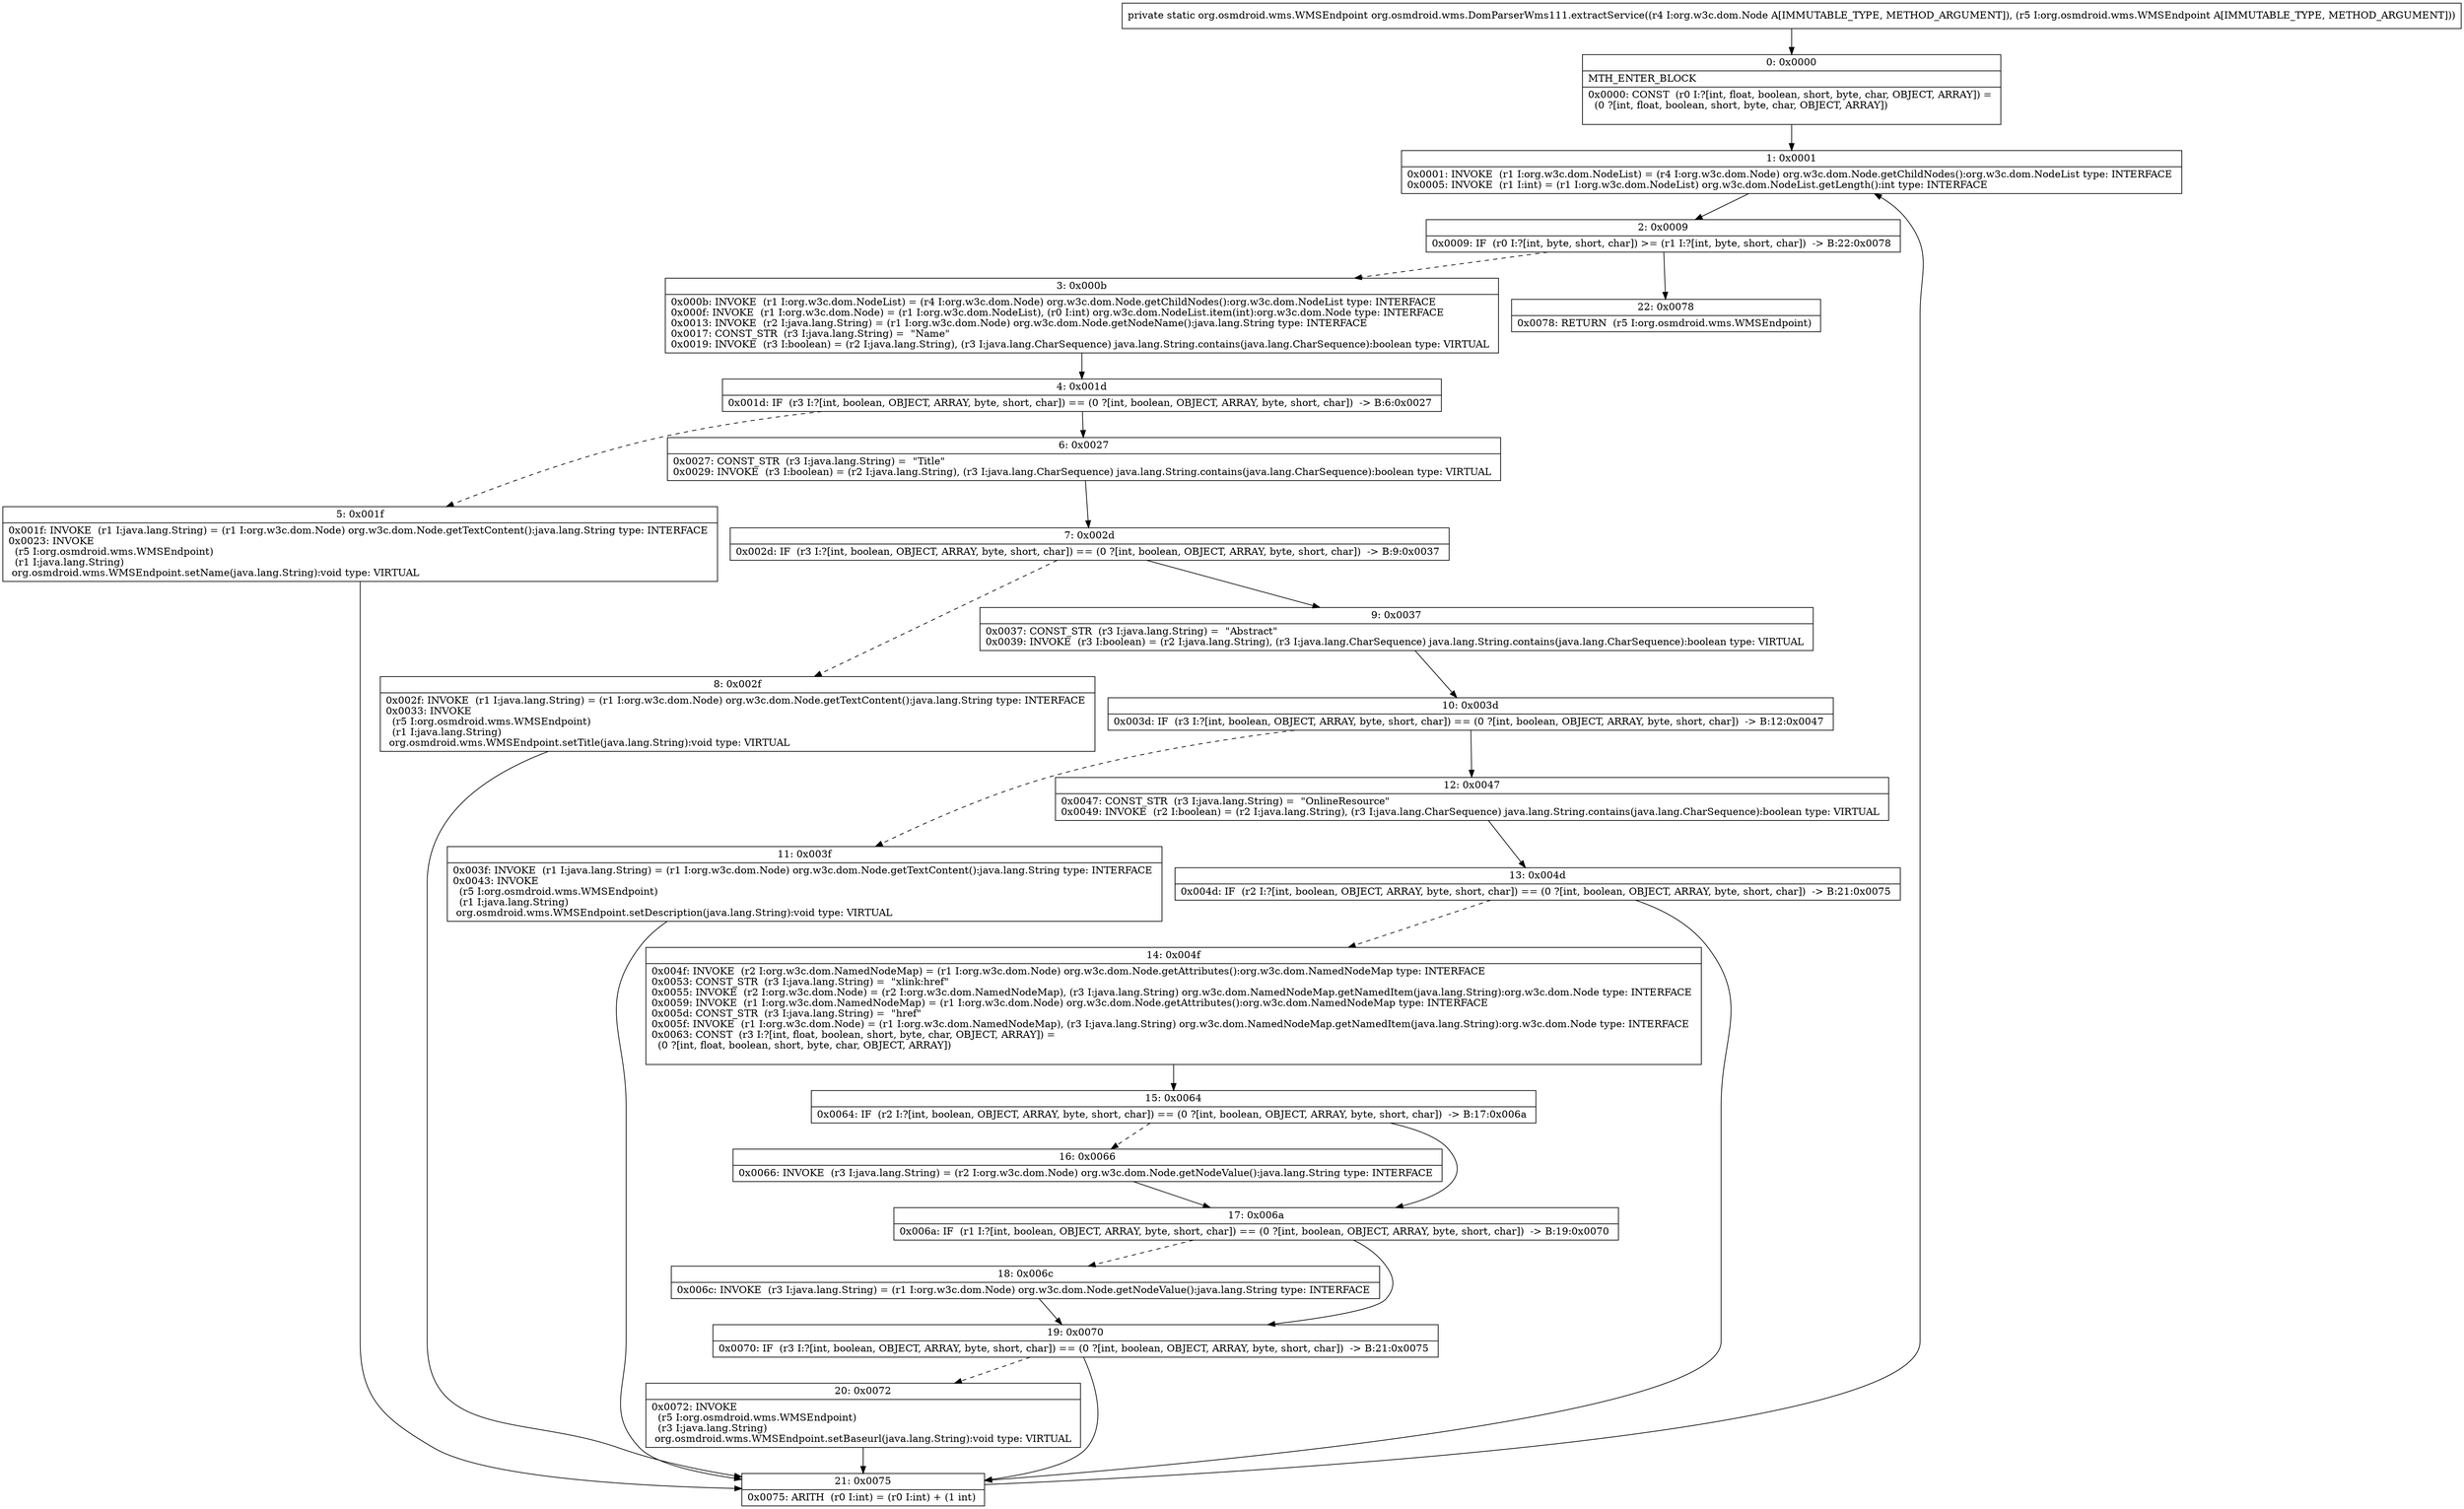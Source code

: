 digraph "CFG fororg.osmdroid.wms.DomParserWms111.extractService(Lorg\/w3c\/dom\/Node;Lorg\/osmdroid\/wms\/WMSEndpoint;)Lorg\/osmdroid\/wms\/WMSEndpoint;" {
Node_0 [shape=record,label="{0\:\ 0x0000|MTH_ENTER_BLOCK\l|0x0000: CONST  (r0 I:?[int, float, boolean, short, byte, char, OBJECT, ARRAY]) = \l  (0 ?[int, float, boolean, short, byte, char, OBJECT, ARRAY])\l \l}"];
Node_1 [shape=record,label="{1\:\ 0x0001|0x0001: INVOKE  (r1 I:org.w3c.dom.NodeList) = (r4 I:org.w3c.dom.Node) org.w3c.dom.Node.getChildNodes():org.w3c.dom.NodeList type: INTERFACE \l0x0005: INVOKE  (r1 I:int) = (r1 I:org.w3c.dom.NodeList) org.w3c.dom.NodeList.getLength():int type: INTERFACE \l}"];
Node_2 [shape=record,label="{2\:\ 0x0009|0x0009: IF  (r0 I:?[int, byte, short, char]) \>= (r1 I:?[int, byte, short, char])  \-\> B:22:0x0078 \l}"];
Node_3 [shape=record,label="{3\:\ 0x000b|0x000b: INVOKE  (r1 I:org.w3c.dom.NodeList) = (r4 I:org.w3c.dom.Node) org.w3c.dom.Node.getChildNodes():org.w3c.dom.NodeList type: INTERFACE \l0x000f: INVOKE  (r1 I:org.w3c.dom.Node) = (r1 I:org.w3c.dom.NodeList), (r0 I:int) org.w3c.dom.NodeList.item(int):org.w3c.dom.Node type: INTERFACE \l0x0013: INVOKE  (r2 I:java.lang.String) = (r1 I:org.w3c.dom.Node) org.w3c.dom.Node.getNodeName():java.lang.String type: INTERFACE \l0x0017: CONST_STR  (r3 I:java.lang.String) =  \"Name\" \l0x0019: INVOKE  (r3 I:boolean) = (r2 I:java.lang.String), (r3 I:java.lang.CharSequence) java.lang.String.contains(java.lang.CharSequence):boolean type: VIRTUAL \l}"];
Node_4 [shape=record,label="{4\:\ 0x001d|0x001d: IF  (r3 I:?[int, boolean, OBJECT, ARRAY, byte, short, char]) == (0 ?[int, boolean, OBJECT, ARRAY, byte, short, char])  \-\> B:6:0x0027 \l}"];
Node_5 [shape=record,label="{5\:\ 0x001f|0x001f: INVOKE  (r1 I:java.lang.String) = (r1 I:org.w3c.dom.Node) org.w3c.dom.Node.getTextContent():java.lang.String type: INTERFACE \l0x0023: INVOKE  \l  (r5 I:org.osmdroid.wms.WMSEndpoint)\l  (r1 I:java.lang.String)\l org.osmdroid.wms.WMSEndpoint.setName(java.lang.String):void type: VIRTUAL \l}"];
Node_6 [shape=record,label="{6\:\ 0x0027|0x0027: CONST_STR  (r3 I:java.lang.String) =  \"Title\" \l0x0029: INVOKE  (r3 I:boolean) = (r2 I:java.lang.String), (r3 I:java.lang.CharSequence) java.lang.String.contains(java.lang.CharSequence):boolean type: VIRTUAL \l}"];
Node_7 [shape=record,label="{7\:\ 0x002d|0x002d: IF  (r3 I:?[int, boolean, OBJECT, ARRAY, byte, short, char]) == (0 ?[int, boolean, OBJECT, ARRAY, byte, short, char])  \-\> B:9:0x0037 \l}"];
Node_8 [shape=record,label="{8\:\ 0x002f|0x002f: INVOKE  (r1 I:java.lang.String) = (r1 I:org.w3c.dom.Node) org.w3c.dom.Node.getTextContent():java.lang.String type: INTERFACE \l0x0033: INVOKE  \l  (r5 I:org.osmdroid.wms.WMSEndpoint)\l  (r1 I:java.lang.String)\l org.osmdroid.wms.WMSEndpoint.setTitle(java.lang.String):void type: VIRTUAL \l}"];
Node_9 [shape=record,label="{9\:\ 0x0037|0x0037: CONST_STR  (r3 I:java.lang.String) =  \"Abstract\" \l0x0039: INVOKE  (r3 I:boolean) = (r2 I:java.lang.String), (r3 I:java.lang.CharSequence) java.lang.String.contains(java.lang.CharSequence):boolean type: VIRTUAL \l}"];
Node_10 [shape=record,label="{10\:\ 0x003d|0x003d: IF  (r3 I:?[int, boolean, OBJECT, ARRAY, byte, short, char]) == (0 ?[int, boolean, OBJECT, ARRAY, byte, short, char])  \-\> B:12:0x0047 \l}"];
Node_11 [shape=record,label="{11\:\ 0x003f|0x003f: INVOKE  (r1 I:java.lang.String) = (r1 I:org.w3c.dom.Node) org.w3c.dom.Node.getTextContent():java.lang.String type: INTERFACE \l0x0043: INVOKE  \l  (r5 I:org.osmdroid.wms.WMSEndpoint)\l  (r1 I:java.lang.String)\l org.osmdroid.wms.WMSEndpoint.setDescription(java.lang.String):void type: VIRTUAL \l}"];
Node_12 [shape=record,label="{12\:\ 0x0047|0x0047: CONST_STR  (r3 I:java.lang.String) =  \"OnlineResource\" \l0x0049: INVOKE  (r2 I:boolean) = (r2 I:java.lang.String), (r3 I:java.lang.CharSequence) java.lang.String.contains(java.lang.CharSequence):boolean type: VIRTUAL \l}"];
Node_13 [shape=record,label="{13\:\ 0x004d|0x004d: IF  (r2 I:?[int, boolean, OBJECT, ARRAY, byte, short, char]) == (0 ?[int, boolean, OBJECT, ARRAY, byte, short, char])  \-\> B:21:0x0075 \l}"];
Node_14 [shape=record,label="{14\:\ 0x004f|0x004f: INVOKE  (r2 I:org.w3c.dom.NamedNodeMap) = (r1 I:org.w3c.dom.Node) org.w3c.dom.Node.getAttributes():org.w3c.dom.NamedNodeMap type: INTERFACE \l0x0053: CONST_STR  (r3 I:java.lang.String) =  \"xlink:href\" \l0x0055: INVOKE  (r2 I:org.w3c.dom.Node) = (r2 I:org.w3c.dom.NamedNodeMap), (r3 I:java.lang.String) org.w3c.dom.NamedNodeMap.getNamedItem(java.lang.String):org.w3c.dom.Node type: INTERFACE \l0x0059: INVOKE  (r1 I:org.w3c.dom.NamedNodeMap) = (r1 I:org.w3c.dom.Node) org.w3c.dom.Node.getAttributes():org.w3c.dom.NamedNodeMap type: INTERFACE \l0x005d: CONST_STR  (r3 I:java.lang.String) =  \"href\" \l0x005f: INVOKE  (r1 I:org.w3c.dom.Node) = (r1 I:org.w3c.dom.NamedNodeMap), (r3 I:java.lang.String) org.w3c.dom.NamedNodeMap.getNamedItem(java.lang.String):org.w3c.dom.Node type: INTERFACE \l0x0063: CONST  (r3 I:?[int, float, boolean, short, byte, char, OBJECT, ARRAY]) = \l  (0 ?[int, float, boolean, short, byte, char, OBJECT, ARRAY])\l \l}"];
Node_15 [shape=record,label="{15\:\ 0x0064|0x0064: IF  (r2 I:?[int, boolean, OBJECT, ARRAY, byte, short, char]) == (0 ?[int, boolean, OBJECT, ARRAY, byte, short, char])  \-\> B:17:0x006a \l}"];
Node_16 [shape=record,label="{16\:\ 0x0066|0x0066: INVOKE  (r3 I:java.lang.String) = (r2 I:org.w3c.dom.Node) org.w3c.dom.Node.getNodeValue():java.lang.String type: INTERFACE \l}"];
Node_17 [shape=record,label="{17\:\ 0x006a|0x006a: IF  (r1 I:?[int, boolean, OBJECT, ARRAY, byte, short, char]) == (0 ?[int, boolean, OBJECT, ARRAY, byte, short, char])  \-\> B:19:0x0070 \l}"];
Node_18 [shape=record,label="{18\:\ 0x006c|0x006c: INVOKE  (r3 I:java.lang.String) = (r1 I:org.w3c.dom.Node) org.w3c.dom.Node.getNodeValue():java.lang.String type: INTERFACE \l}"];
Node_19 [shape=record,label="{19\:\ 0x0070|0x0070: IF  (r3 I:?[int, boolean, OBJECT, ARRAY, byte, short, char]) == (0 ?[int, boolean, OBJECT, ARRAY, byte, short, char])  \-\> B:21:0x0075 \l}"];
Node_20 [shape=record,label="{20\:\ 0x0072|0x0072: INVOKE  \l  (r5 I:org.osmdroid.wms.WMSEndpoint)\l  (r3 I:java.lang.String)\l org.osmdroid.wms.WMSEndpoint.setBaseurl(java.lang.String):void type: VIRTUAL \l}"];
Node_21 [shape=record,label="{21\:\ 0x0075|0x0075: ARITH  (r0 I:int) = (r0 I:int) + (1 int) \l}"];
Node_22 [shape=record,label="{22\:\ 0x0078|0x0078: RETURN  (r5 I:org.osmdroid.wms.WMSEndpoint) \l}"];
MethodNode[shape=record,label="{private static org.osmdroid.wms.WMSEndpoint org.osmdroid.wms.DomParserWms111.extractService((r4 I:org.w3c.dom.Node A[IMMUTABLE_TYPE, METHOD_ARGUMENT]), (r5 I:org.osmdroid.wms.WMSEndpoint A[IMMUTABLE_TYPE, METHOD_ARGUMENT])) }"];
MethodNode -> Node_0;
Node_0 -> Node_1;
Node_1 -> Node_2;
Node_2 -> Node_3[style=dashed];
Node_2 -> Node_22;
Node_3 -> Node_4;
Node_4 -> Node_5[style=dashed];
Node_4 -> Node_6;
Node_5 -> Node_21;
Node_6 -> Node_7;
Node_7 -> Node_8[style=dashed];
Node_7 -> Node_9;
Node_8 -> Node_21;
Node_9 -> Node_10;
Node_10 -> Node_11[style=dashed];
Node_10 -> Node_12;
Node_11 -> Node_21;
Node_12 -> Node_13;
Node_13 -> Node_14[style=dashed];
Node_13 -> Node_21;
Node_14 -> Node_15;
Node_15 -> Node_16[style=dashed];
Node_15 -> Node_17;
Node_16 -> Node_17;
Node_17 -> Node_18[style=dashed];
Node_17 -> Node_19;
Node_18 -> Node_19;
Node_19 -> Node_20[style=dashed];
Node_19 -> Node_21;
Node_20 -> Node_21;
Node_21 -> Node_1;
}

